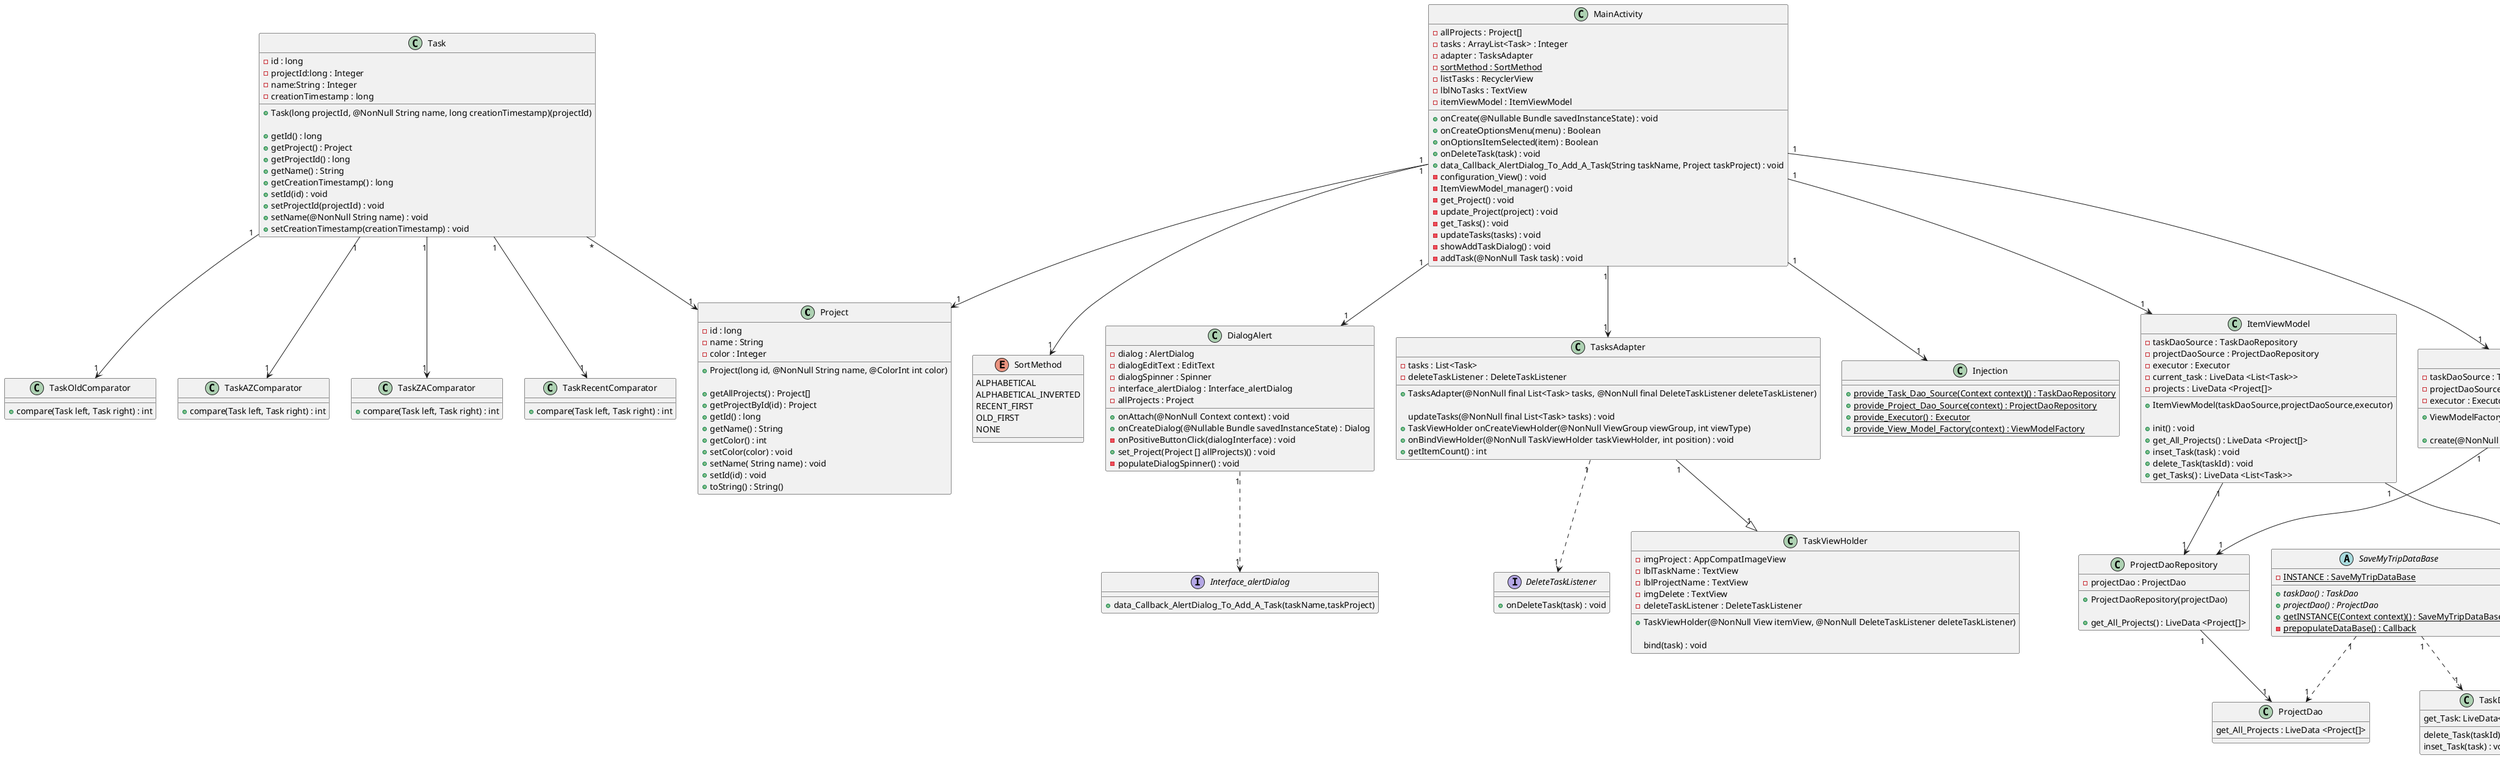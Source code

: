 @startuml

class Project {
    -id : long
    -name : String
    -color : Integer

    + Project(long id, @NonNull String name, @ColorInt int color)

    + getAllProjects() : Project[]
    + getProjectById(id) : Project
    + getId() : long
    + getName() : String
    + getColor() : int
    + setColor(color) : void
    + setName( String name) : void
    + setId(id) : void
    + toString() : String()
}

class Task {
    - id : long
    - projectId:long : Integer
    - name:String : Integer
    - creationTimestamp : long

    + Task(long projectId, @NonNull String name, long creationTimestamp)(projectId)

    + getId() : long
    + getProject() : Project
    + getProjectId() : long
    + getName() : String
    + getCreationTimestamp() : long
    + setId(id) : void
    + setProjectId(projectId) : void
    + setName(@NonNull String name) : void
    + setCreationTimestamp(creationTimestamp) : void
}

class TaskRecentComparator {
    + compare(Task left, Task right) : int
}

class TaskOldComparator {
    + compare(Task left, Task right) : int
}

class TaskAZComparator {
    + compare(Task left, Task right) : int
}

class TaskZAComparator {
    + compare(Task left, Task right) : int
}

class ProjectDao{
    get_All_Projects : LiveData <Project[]>
}

class TaskDao{
    delete_Task(taskId) : void
    inset_Task(task) : void
    get_Task: LiveData<List<Task>>
}

class ProjectDaoRepository {
    - projectDao : ProjectDao

    + ProjectDaoRepository(projectDao)

    + get_All_Projects() : LiveData <Project[]>
}

class TaskDaoRepository {
    - taskDao : TaskDao

    + TaskDaoRepository(TaskDao)

    + inset_Task(task)
    + delete_Task(taskId)
    + get_Tasks() : LiveData<List<Task>>()
}

abstract class SaveMyTripDataBase {
    - {static} INSTANCE : SaveMyTripDataBase
    + {abstract} taskDao() : TaskDao
    + {abstract} projectDao() : ProjectDao
    + {static} getINSTANCE(Context context)() : SaveMyTripDataBase
    - {static} prepopulateDataBase() : Callback
}

class Injection {
    + {Static} provide_Task_Dao_Source(Context context)() : TaskDaoRepository
    + {Static} provide_Project_Dao_Source(context) : ProjectDaoRepository
    + {Static} provide_Executor() : Executor
    + {Static} provide_View_Model_Factory(context) : ViewModelFactory
}

class ViewModelFactory {
    - taskDaoSource : TaskDaoRepository
    - projectDaoSource : ProjectDaoRepository
    - executor : Executor

    + ViewModelFactory(taskDaoSource,projectDaoSource,executor)

    + create(@NonNull Class<T> modelClass) : T
}

class ItemViewModel {
    - taskDaoSource : TaskDaoRepository
    - projectDaoSource : ProjectDaoRepository
    - executor : Executor
    - current_task : LiveData <List<Task>>
    - projects : LiveData <Project[]>

    + ItemViewModel(taskDaoSource,projectDaoSource,executor)

    + init() : void
    + get_All_Projects() : LiveData <Project[]>
    + inset_Task(task) : void
    + delete_Task(taskId) : void
    + get_Tasks() : LiveData <List<Task>>
}

class MainActivity {
    - allProjects : Project[]
    - tasks : ArrayList<Task> : Integer
    - adapter : TasksAdapter
    - {static} sortMethod : SortMethod
    - listTasks : RecyclerView
    - lblNoTasks : TextView
    - itemViewModel : ItemViewModel

    + onCreate(@Nullable Bundle savedInstanceState) : void
    + onCreateOptionsMenu(menu) : Boolean
    + onOptionsItemSelected(item) : Boolean
    + onDeleteTask(task) : void
    + data_Callback_AlertDialog_To_Add_A_Task(String taskName, Project taskProject) : void
    - configuration_View() : void
    - ItemViewModel_manager() : void
    - get_Project() : void
    - update_Project(project) : void
    - get_Tasks() : void
    - updateTasks(tasks) : void
    - showAddTaskDialog() : void
    - addTask(@NonNull Task task) : void
}

enum SortMethod {
     ALPHABETICAL
     ALPHABETICAL_INVERTED
     RECENT_FIRST
     OLD_FIRST
     NONE
}
class DialogAlert {
    - dialog : AlertDialog
    - dialogEditText : EditText
    - dialogSpinner : Spinner
    - interface_alertDialog : Interface_alertDialog
    - allProjects : Project

    + onAttach(@NonNull Context context) : void
    + onCreateDialog(@Nullable Bundle savedInstanceState) : Dialog
    - onPositiveButtonClick(dialogInterface) : void
    + set_Project(Project [] allProjects)() : void
    - populateDialogSpinner() : void
}

interface Interface_alertDialog {
    + data_Callback_AlertDialog_To_Add_A_Task(taskName,taskProject)
}

class TasksAdapter {
    - tasks : List<Task>
    - deleteTaskListener : DeleteTaskListener

    + TasksAdapter(@NonNull final List<Task> tasks, @NonNull final DeleteTaskListener deleteTaskListener)

      updateTasks(@NonNull final List<Task> tasks) : void
    + TaskViewHolder onCreateViewHolder(@NonNull ViewGroup viewGroup, int viewType)
    + onBindViewHolder(@NonNull TaskViewHolder taskViewHolder, int position) : void
    + getItemCount() : int
}

class TaskViewHolder {
    - imgProject : AppCompatImageView
    - lblTaskName : TextView
    - lblProjectName : TextView
    - imgDelete : TextView
    - deleteTaskListener : DeleteTaskListener

    + TaskViewHolder(@NonNull View itemView, @NonNull DeleteTaskListener deleteTaskListener)

    bind(task) : void
}

interface DeleteTaskListener {
    + onDeleteTask(task) : void
}

Task "1" --> "1" TaskAZComparator
Task "1" --> "1" TaskZAComparator
Task "1" --> "1" TaskOldComparator
Task "1" --> "1" TaskRecentComparator

ProjectDaoRepository "1" --> "1" ProjectDao
TaskDaoRepository "1" --> "1" TaskDao

TasksAdapter "1" --|> "1" TaskViewHolder
TasksAdapter "1" ..> "1" DeleteTaskListener

DialogAlert "1" ..> "1" Interface_alertDialog

MainActivity "1" --> "1" TasksAdapter
MainActivity "1" --> "1" SortMethod
MainActivity "1" --> "1" ItemViewModel
MainActivity "1" --> "1" ViewModelFactory
MainActivity "1" --> "1" Injection
MainActivity "1" --> "1" DialogAlert
MainActivity "1" --> "1" Project

ViewModelFactory "1" --> "1" TaskDaoRepository
ViewModelFactory "1" --> "1" ProjectDaoRepository

ItemViewModel "1" --> "1" TaskDaoRepository
ItemViewModel "1" --> "1" ProjectDaoRepository

SaveMyTripDataBase "1" ..> "1" TaskDao
SaveMyTripDataBase "1" ..> "1" ProjectDao

Task "*" --> "1" Project

@enduml